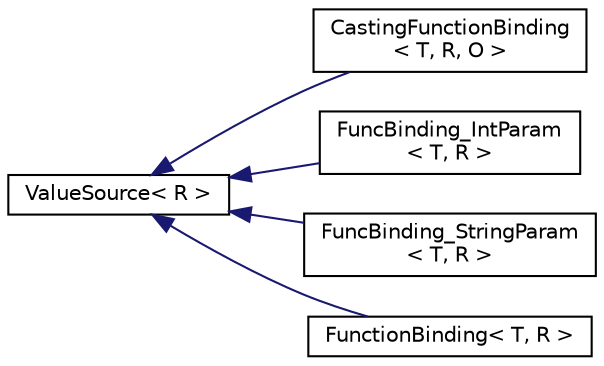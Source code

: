 digraph "Graphical Class Hierarchy"
{
  edge [fontname="Helvetica",fontsize="10",labelfontname="Helvetica",labelfontsize="10"];
  node [fontname="Helvetica",fontsize="10",shape=record];
  rankdir="LR";
  Node0 [label="ValueSource\< R \>",height=0.2,width=0.4,color="black", fillcolor="white", style="filled",URL="$d5/dcd/class_value_source.html"];
  Node0 -> Node1 [dir="back",color="midnightblue",fontsize="10",style="solid",fontname="Helvetica"];
  Node1 [label="CastingFunctionBinding\l\< T, R, O \>",height=0.2,width=0.4,color="black", fillcolor="white", style="filled",URL="$d0/ddf/class_casting_function_binding.html"];
  Node0 -> Node2 [dir="back",color="midnightblue",fontsize="10",style="solid",fontname="Helvetica"];
  Node2 [label="FuncBinding_IntParam\l\< T, R \>",height=0.2,width=0.4,color="black", fillcolor="white", style="filled",URL="$d8/d32/class_func_binding___int_param.html"];
  Node0 -> Node3 [dir="back",color="midnightblue",fontsize="10",style="solid",fontname="Helvetica"];
  Node3 [label="FuncBinding_StringParam\l\< T, R \>",height=0.2,width=0.4,color="black", fillcolor="white", style="filled",URL="$da/d80/class_func_binding___string_param.html"];
  Node0 -> Node4 [dir="back",color="midnightblue",fontsize="10",style="solid",fontname="Helvetica"];
  Node4 [label="FunctionBinding\< T, R \>",height=0.2,width=0.4,color="black", fillcolor="white", style="filled",URL="$d4/dd6/class_function_binding.html"];
}

